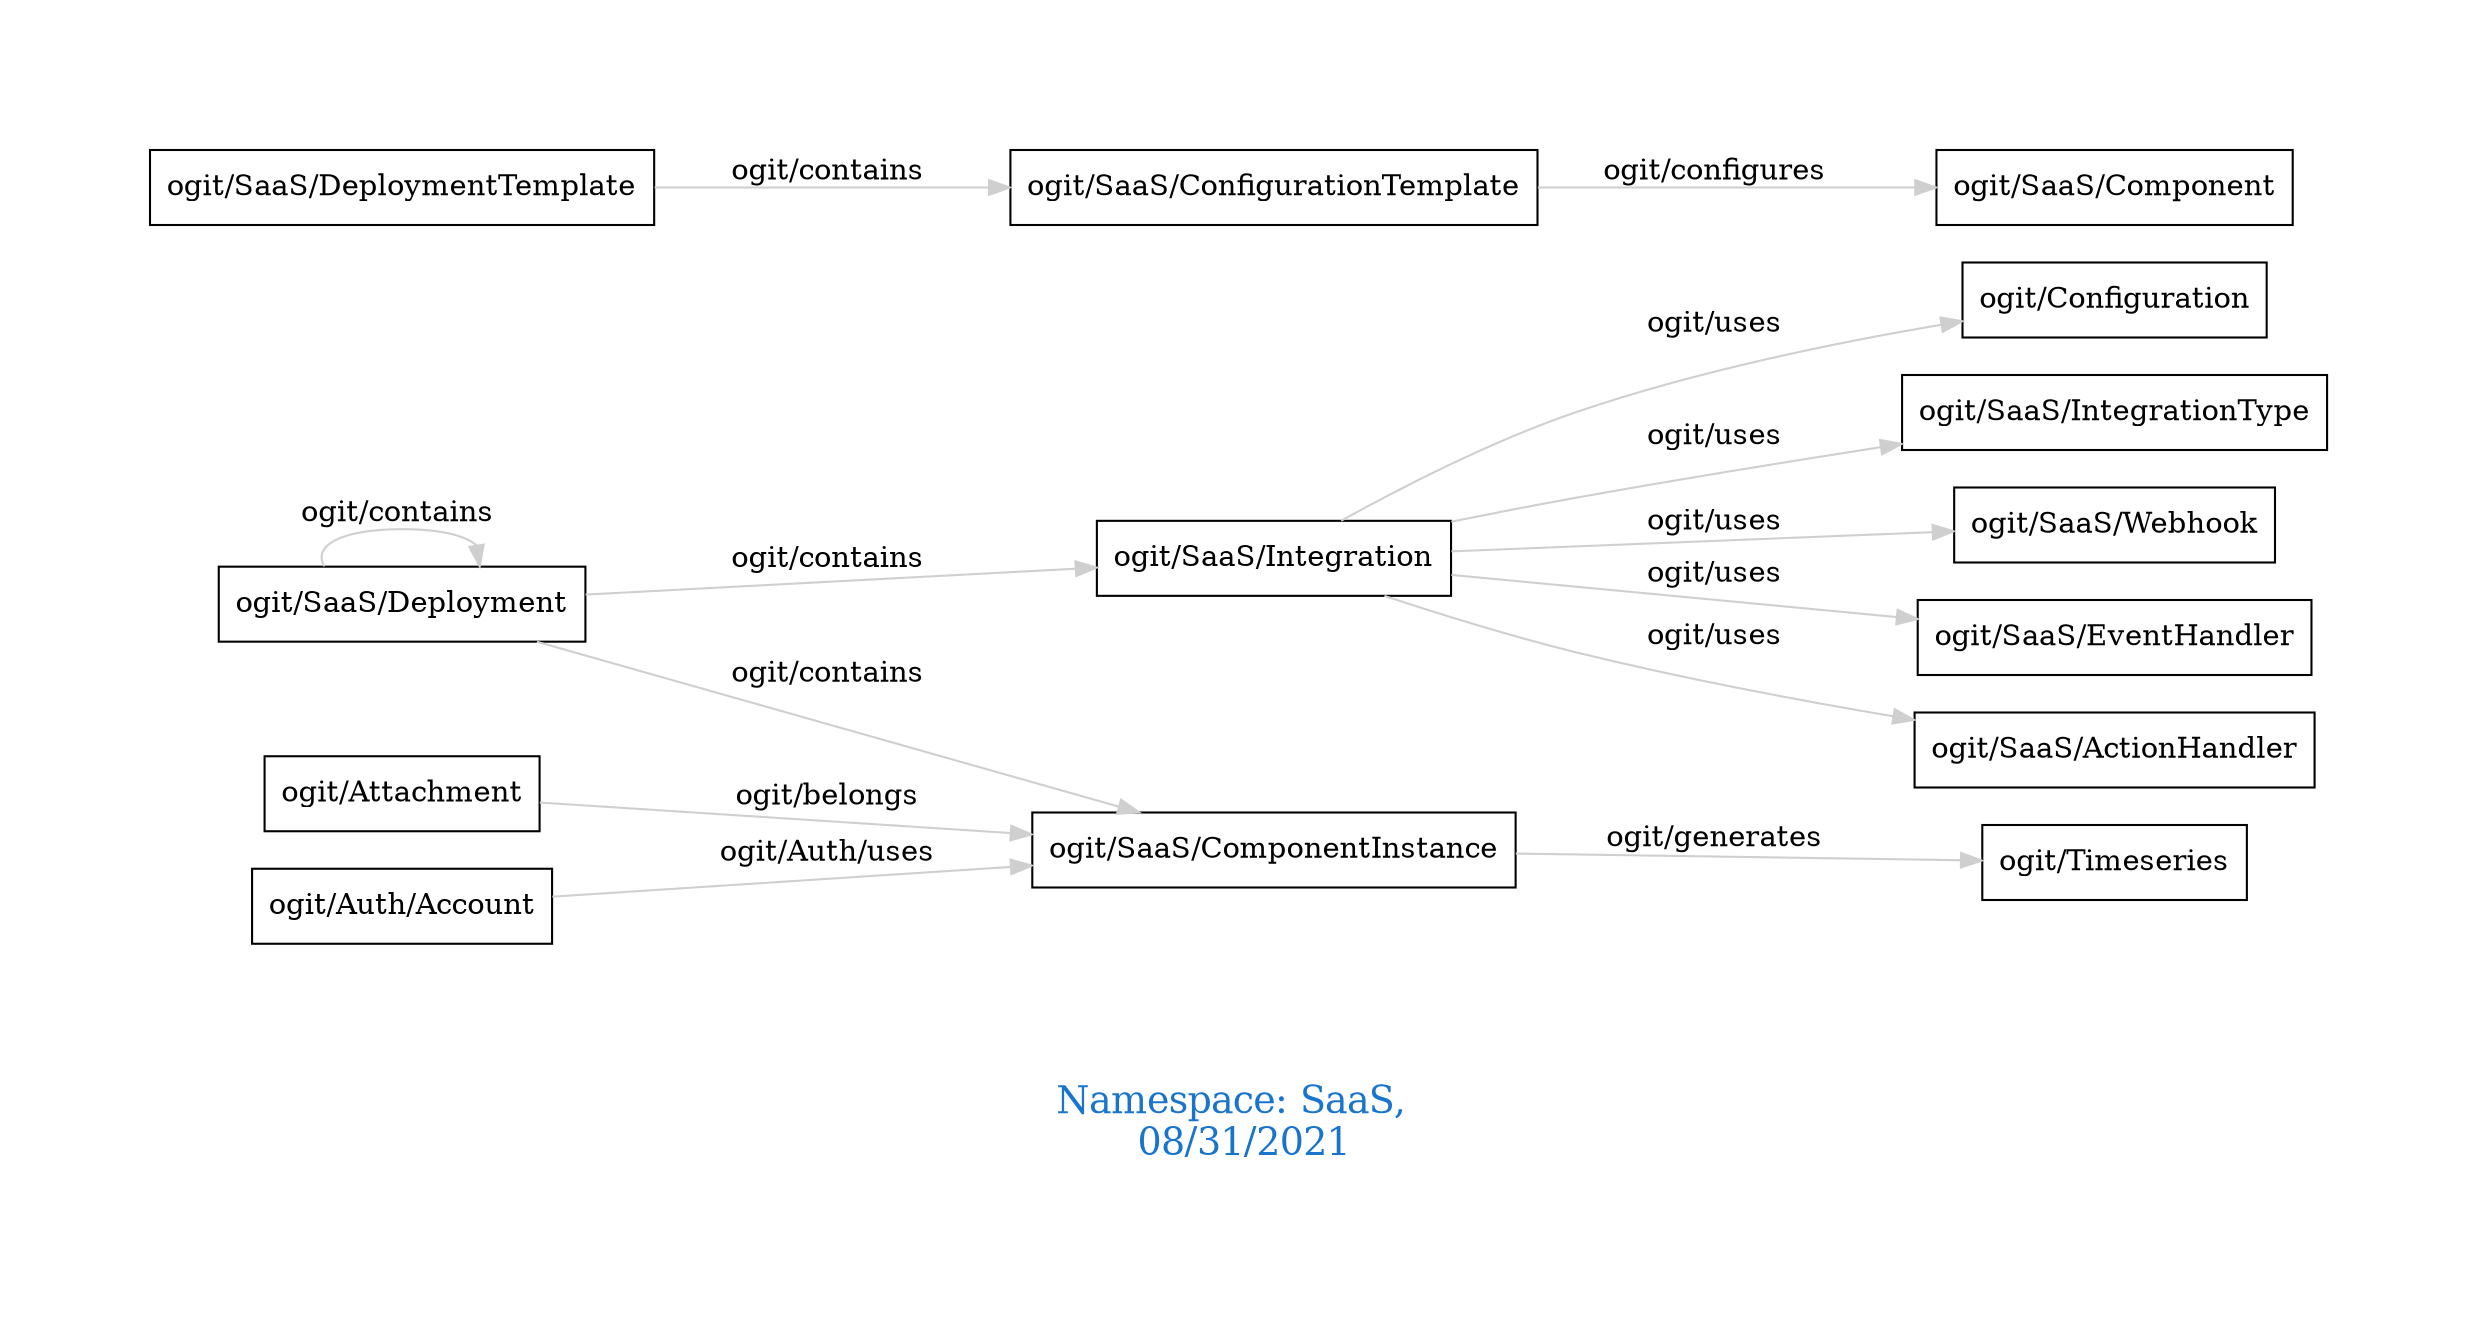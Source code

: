 digraph OGIT_ontology {
 graph [ rankdir= LR,pad=1 
fontsize = 18,
fontcolor= dodgerblue3,label = "\n\n\nNamespace: SaaS, \n 08/31/2021"];
node[shape=polygon];
edge [  color="gray81"];

   "ogit/SaaS/Deployment" -> "ogit/SaaS/ComponentInstance" [label="   ogit/contains    "];
   "ogit/SaaS/Deployment" -> "ogit/SaaS/Integration" [label="   ogit/contains    "];
   "ogit/SaaS/DeploymentTemplate" -> "ogit/SaaS/ConfigurationTemplate" [label="   ogit/contains    "];
   "ogit/SaaS/ComponentInstance" -> "ogit/Timeseries" [label="   ogit/generates    "];
   "ogit/SaaS/ConfigurationTemplate" -> "ogit/SaaS/Component" [label="   ogit/configures    "];
   "ogit/Attachment" -> "ogit/SaaS/ComponentInstance" [label="   ogit/belongs    "];
   "ogit/SaaS/Integration" -> "ogit/SaaS/IntegrationType" [label="   ogit/uses    "];
   "ogit/SaaS/Integration" -> "ogit/SaaS/Webhook" [label="   ogit/uses    "];
   "ogit/SaaS/Integration" -> "ogit/SaaS/EventHandler" [label="   ogit/uses    "];
   "ogit/SaaS/Integration" -> "ogit/SaaS/ActionHandler" [label="   ogit/uses    "];
   "ogit/SaaS/Integration" -> "ogit/Configuration" [label="   ogit/uses    "];
   "ogit/Auth/Account" -> "ogit/SaaS/ComponentInstance" [label="   ogit/Auth/uses    "];
   "ogit/SaaS/Deployment" -> "ogit/SaaS/Deployment" [label="   ogit/contains    "];
}
